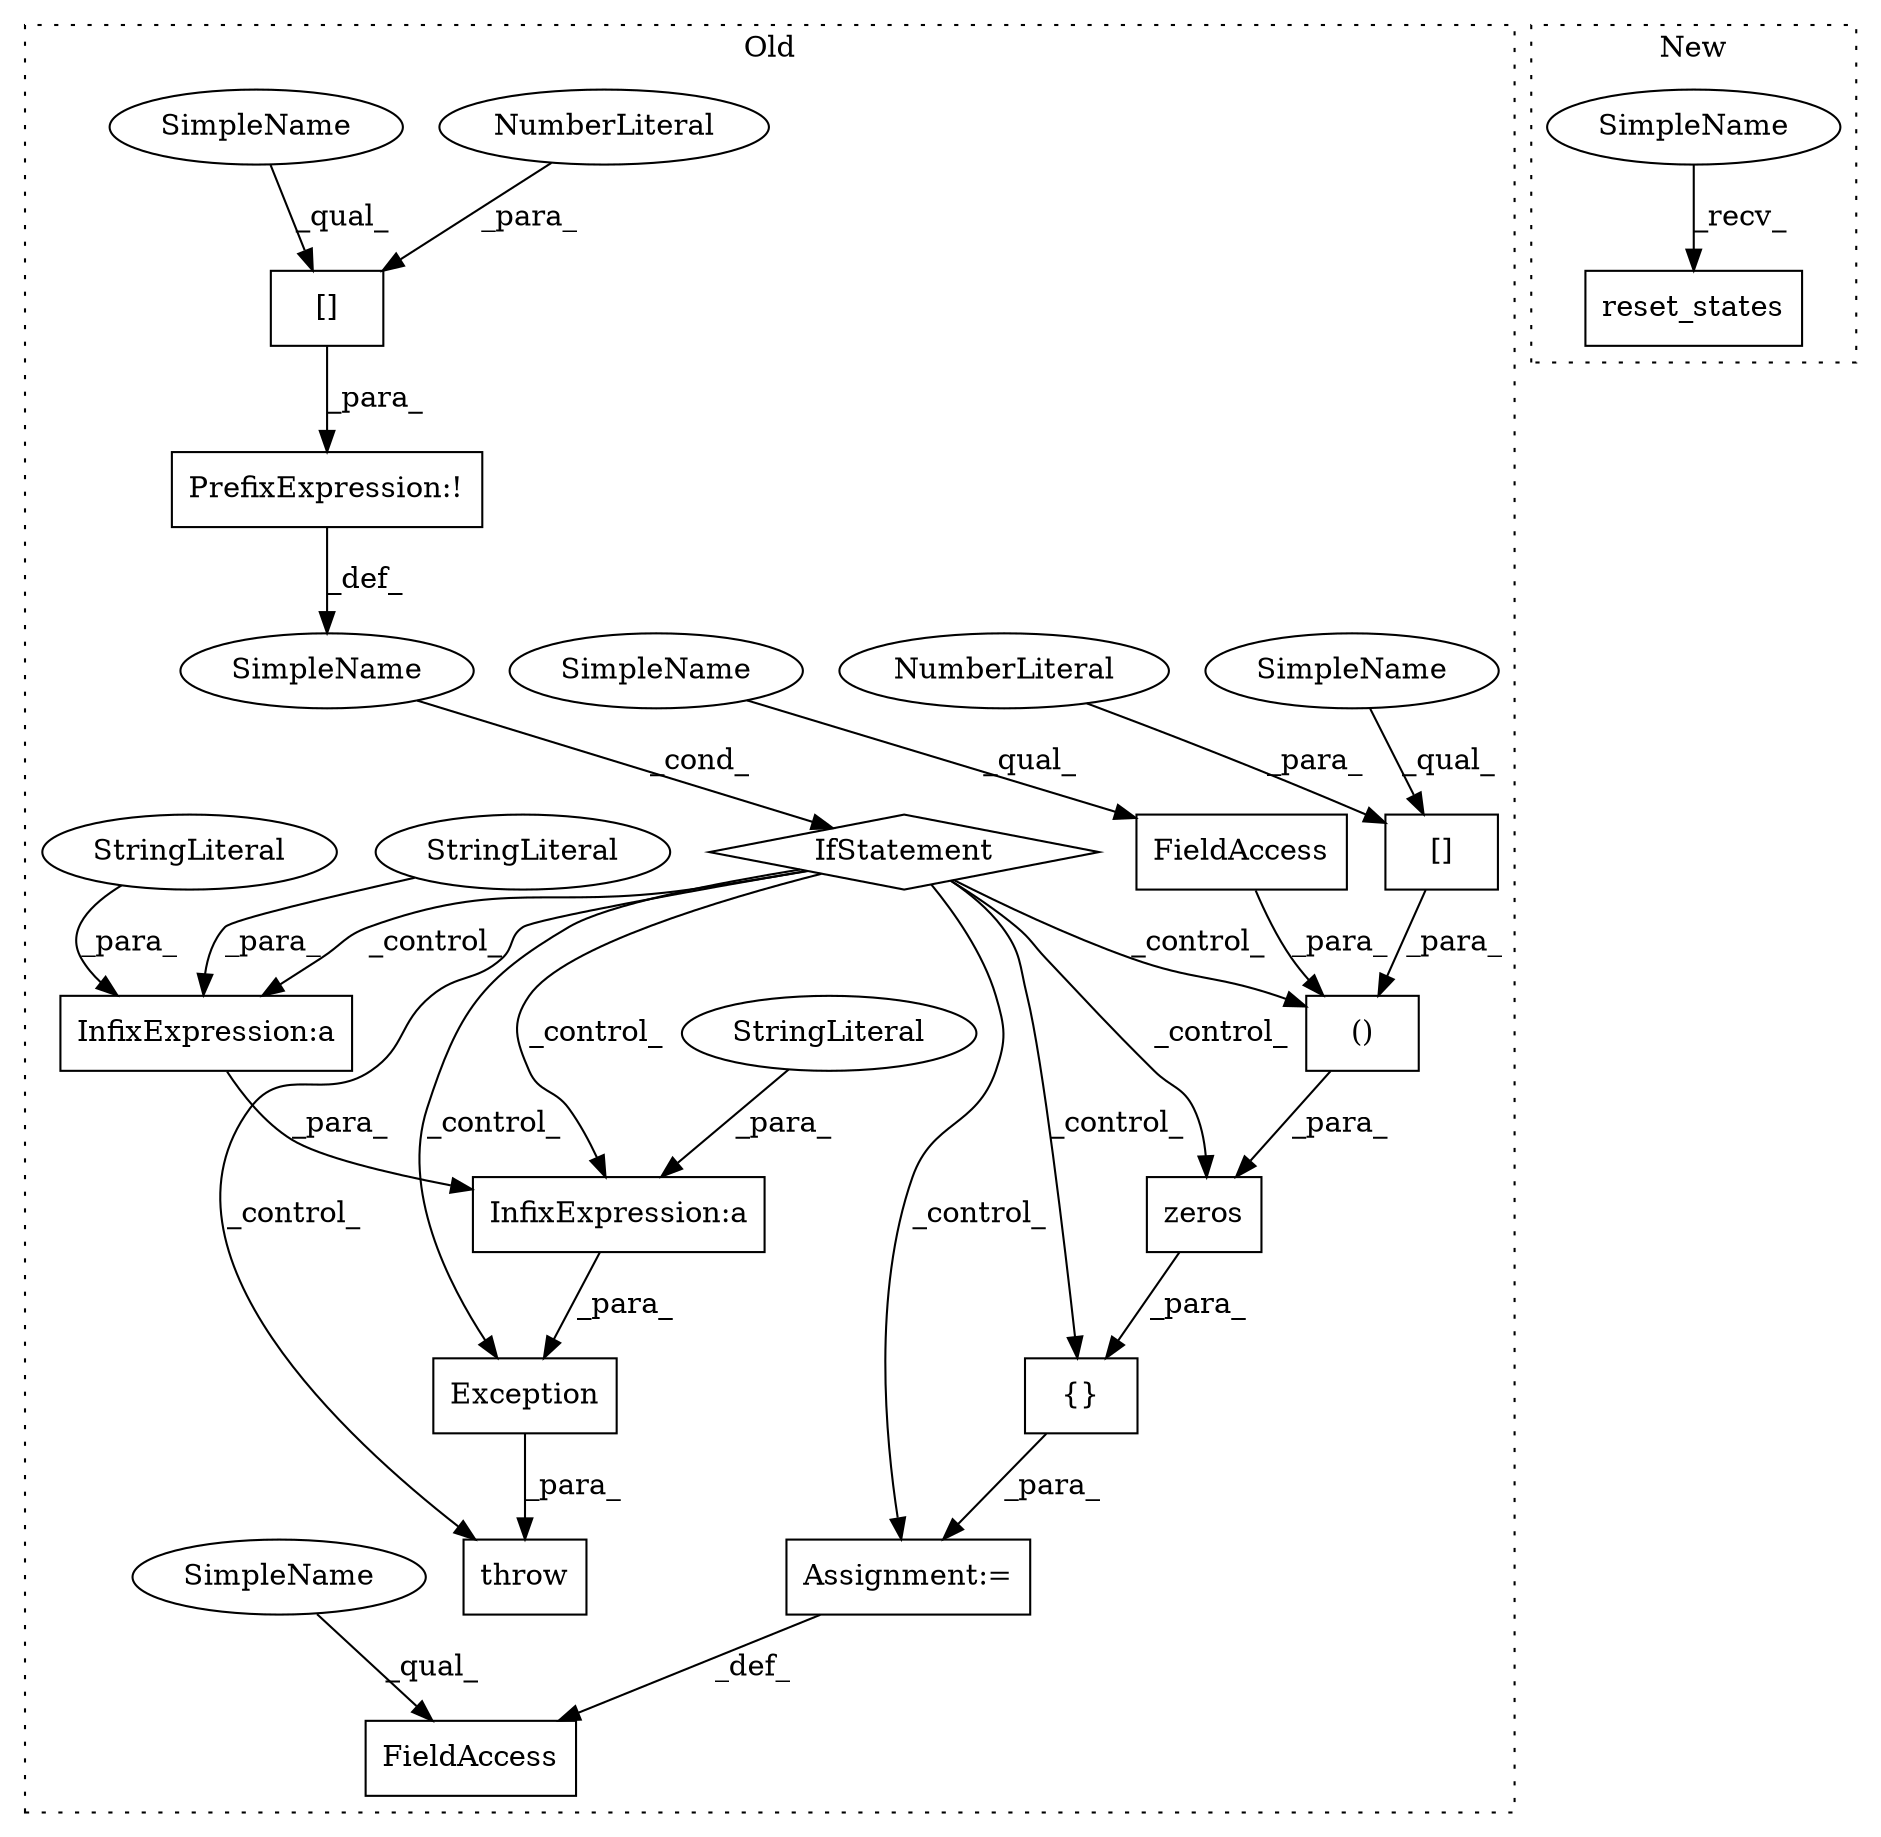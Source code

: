 digraph G {
subgraph cluster0 {
1 [label="()" a="106" s="4302" l="42" shape="box"];
3 [label="zeros" a="32" s="4289,4344" l="13,2" shape="box"];
4 [label="FieldAccess" a="22" s="4251" l="11" shape="box"];
5 [label="FieldAccess" a="22" s="4329" l="15" shape="box"];
6 [label="Assignment:=" a="7" s="4262" l="1" shape="box"];
7 [label="PrefixExpression:!" a="38" s="4092" l="1" shape="box"];
8 [label="InfixExpression:a" a="27" s="4171" l="3" shape="box"];
9 [label="InfixExpression:a" a="27" s="4206" l="3" shape="box"];
10 [label="[]" a="2" s="4093,4106" l="12,1" shape="box"];
11 [label="NumberLiteral" a="34" s="4105" l="1" shape="ellipse"];
12 [label="[]" a="2" s="4302,4315" l="12,1" shape="box"];
13 [label="NumberLiteral" a="34" s="4314" l="1" shape="ellipse"];
14 [label="{}" a="4" s="4280,4346" l="1,1" shape="box"];
15 [label="throw" a="53" s="4119" l="6" shape="box"];
16 [label="IfStatement" a="25" s="4088,4107" l="4,2" shape="diamond"];
17 [label="SimpleName" a="42" s="" l="" shape="ellipse"];
18 [label="StringLiteral" a="45" s="4209" l="25" shape="ellipse"];
19 [label="StringLiteral" a="45" s="4136" l="35" shape="ellipse"];
20 [label="StringLiteral" a="45" s="4174" l="31" shape="ellipse"];
21 [label="Exception" a="32" s="4125,4234" l="10,1" shape="box"];
22 [label="SimpleName" a="42" s="4302" l="11" shape="ellipse"];
23 [label="SimpleName" a="42" s="4093" l="11" shape="ellipse"];
24 [label="SimpleName" a="42" s="4329" l="4" shape="ellipse"];
25 [label="SimpleName" a="42" s="4251" l="4" shape="ellipse"];
label = "Old";
style="dotted";
}
subgraph cluster1 {
2 [label="reset_states" a="32" s="4093" l="14" shape="box"];
26 [label="SimpleName" a="42" s="4088" l="4" shape="ellipse"];
label = "New";
style="dotted";
}
1 -> 3 [label="_para_"];
3 -> 14 [label="_para_"];
5 -> 1 [label="_para_"];
6 -> 4 [label="_def_"];
7 -> 17 [label="_def_"];
8 -> 9 [label="_para_"];
9 -> 21 [label="_para_"];
10 -> 7 [label="_para_"];
11 -> 10 [label="_para_"];
12 -> 1 [label="_para_"];
13 -> 12 [label="_para_"];
14 -> 6 [label="_para_"];
16 -> 15 [label="_control_"];
16 -> 21 [label="_control_"];
16 -> 8 [label="_control_"];
16 -> 14 [label="_control_"];
16 -> 1 [label="_control_"];
16 -> 9 [label="_control_"];
16 -> 6 [label="_control_"];
16 -> 3 [label="_control_"];
17 -> 16 [label="_cond_"];
18 -> 9 [label="_para_"];
19 -> 8 [label="_para_"];
20 -> 8 [label="_para_"];
21 -> 15 [label="_para_"];
22 -> 12 [label="_qual_"];
23 -> 10 [label="_qual_"];
24 -> 5 [label="_qual_"];
25 -> 4 [label="_qual_"];
26 -> 2 [label="_recv_"];
}